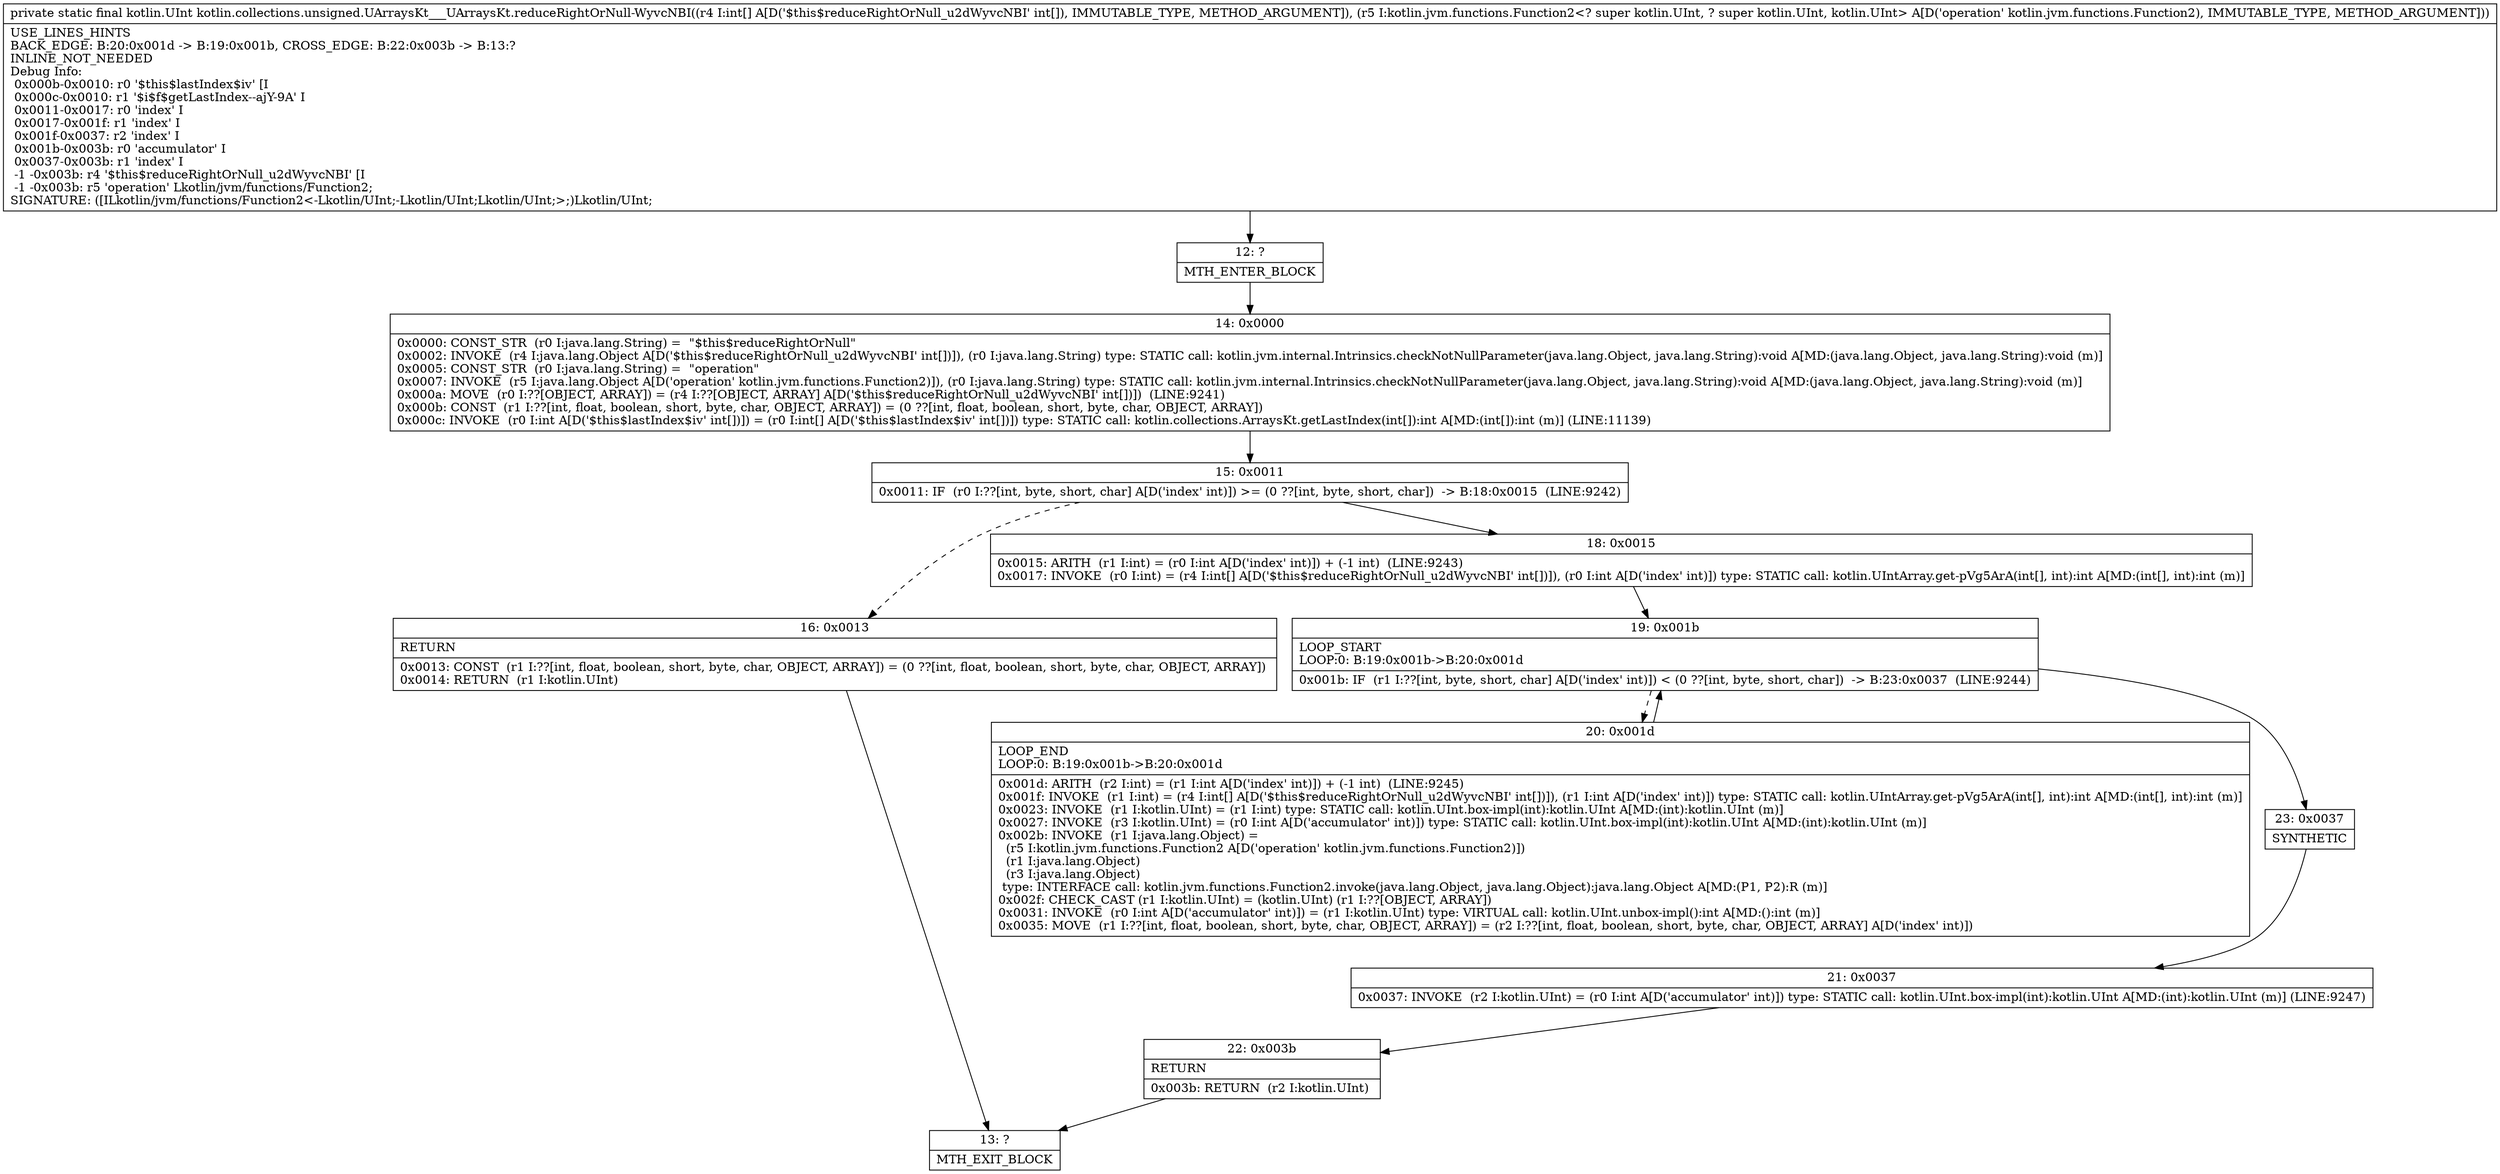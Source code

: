 digraph "CFG forkotlin.collections.unsigned.UArraysKt___UArraysKt.reduceRightOrNull\-WyvcNBI([ILkotlin\/jvm\/functions\/Function2;)Lkotlin\/UInt;" {
Node_12 [shape=record,label="{12\:\ ?|MTH_ENTER_BLOCK\l}"];
Node_14 [shape=record,label="{14\:\ 0x0000|0x0000: CONST_STR  (r0 I:java.lang.String) =  \"$this$reduceRightOrNull\" \l0x0002: INVOKE  (r4 I:java.lang.Object A[D('$this$reduceRightOrNull_u2dWyvcNBI' int[])]), (r0 I:java.lang.String) type: STATIC call: kotlin.jvm.internal.Intrinsics.checkNotNullParameter(java.lang.Object, java.lang.String):void A[MD:(java.lang.Object, java.lang.String):void (m)]\l0x0005: CONST_STR  (r0 I:java.lang.String) =  \"operation\" \l0x0007: INVOKE  (r5 I:java.lang.Object A[D('operation' kotlin.jvm.functions.Function2)]), (r0 I:java.lang.String) type: STATIC call: kotlin.jvm.internal.Intrinsics.checkNotNullParameter(java.lang.Object, java.lang.String):void A[MD:(java.lang.Object, java.lang.String):void (m)]\l0x000a: MOVE  (r0 I:??[OBJECT, ARRAY]) = (r4 I:??[OBJECT, ARRAY] A[D('$this$reduceRightOrNull_u2dWyvcNBI' int[])])  (LINE:9241)\l0x000b: CONST  (r1 I:??[int, float, boolean, short, byte, char, OBJECT, ARRAY]) = (0 ??[int, float, boolean, short, byte, char, OBJECT, ARRAY]) \l0x000c: INVOKE  (r0 I:int A[D('$this$lastIndex$iv' int[])]) = (r0 I:int[] A[D('$this$lastIndex$iv' int[])]) type: STATIC call: kotlin.collections.ArraysKt.getLastIndex(int[]):int A[MD:(int[]):int (m)] (LINE:11139)\l}"];
Node_15 [shape=record,label="{15\:\ 0x0011|0x0011: IF  (r0 I:??[int, byte, short, char] A[D('index' int)]) \>= (0 ??[int, byte, short, char])  \-\> B:18:0x0015  (LINE:9242)\l}"];
Node_16 [shape=record,label="{16\:\ 0x0013|RETURN\l|0x0013: CONST  (r1 I:??[int, float, boolean, short, byte, char, OBJECT, ARRAY]) = (0 ??[int, float, boolean, short, byte, char, OBJECT, ARRAY]) \l0x0014: RETURN  (r1 I:kotlin.UInt) \l}"];
Node_13 [shape=record,label="{13\:\ ?|MTH_EXIT_BLOCK\l}"];
Node_18 [shape=record,label="{18\:\ 0x0015|0x0015: ARITH  (r1 I:int) = (r0 I:int A[D('index' int)]) + (\-1 int)  (LINE:9243)\l0x0017: INVOKE  (r0 I:int) = (r4 I:int[] A[D('$this$reduceRightOrNull_u2dWyvcNBI' int[])]), (r0 I:int A[D('index' int)]) type: STATIC call: kotlin.UIntArray.get\-pVg5ArA(int[], int):int A[MD:(int[], int):int (m)]\l}"];
Node_19 [shape=record,label="{19\:\ 0x001b|LOOP_START\lLOOP:0: B:19:0x001b\-\>B:20:0x001d\l|0x001b: IF  (r1 I:??[int, byte, short, char] A[D('index' int)]) \< (0 ??[int, byte, short, char])  \-\> B:23:0x0037  (LINE:9244)\l}"];
Node_20 [shape=record,label="{20\:\ 0x001d|LOOP_END\lLOOP:0: B:19:0x001b\-\>B:20:0x001d\l|0x001d: ARITH  (r2 I:int) = (r1 I:int A[D('index' int)]) + (\-1 int)  (LINE:9245)\l0x001f: INVOKE  (r1 I:int) = (r4 I:int[] A[D('$this$reduceRightOrNull_u2dWyvcNBI' int[])]), (r1 I:int A[D('index' int)]) type: STATIC call: kotlin.UIntArray.get\-pVg5ArA(int[], int):int A[MD:(int[], int):int (m)]\l0x0023: INVOKE  (r1 I:kotlin.UInt) = (r1 I:int) type: STATIC call: kotlin.UInt.box\-impl(int):kotlin.UInt A[MD:(int):kotlin.UInt (m)]\l0x0027: INVOKE  (r3 I:kotlin.UInt) = (r0 I:int A[D('accumulator' int)]) type: STATIC call: kotlin.UInt.box\-impl(int):kotlin.UInt A[MD:(int):kotlin.UInt (m)]\l0x002b: INVOKE  (r1 I:java.lang.Object) = \l  (r5 I:kotlin.jvm.functions.Function2 A[D('operation' kotlin.jvm.functions.Function2)])\l  (r1 I:java.lang.Object)\l  (r3 I:java.lang.Object)\l type: INTERFACE call: kotlin.jvm.functions.Function2.invoke(java.lang.Object, java.lang.Object):java.lang.Object A[MD:(P1, P2):R (m)]\l0x002f: CHECK_CAST (r1 I:kotlin.UInt) = (kotlin.UInt) (r1 I:??[OBJECT, ARRAY]) \l0x0031: INVOKE  (r0 I:int A[D('accumulator' int)]) = (r1 I:kotlin.UInt) type: VIRTUAL call: kotlin.UInt.unbox\-impl():int A[MD:():int (m)]\l0x0035: MOVE  (r1 I:??[int, float, boolean, short, byte, char, OBJECT, ARRAY]) = (r2 I:??[int, float, boolean, short, byte, char, OBJECT, ARRAY] A[D('index' int)]) \l}"];
Node_23 [shape=record,label="{23\:\ 0x0037|SYNTHETIC\l}"];
Node_21 [shape=record,label="{21\:\ 0x0037|0x0037: INVOKE  (r2 I:kotlin.UInt) = (r0 I:int A[D('accumulator' int)]) type: STATIC call: kotlin.UInt.box\-impl(int):kotlin.UInt A[MD:(int):kotlin.UInt (m)] (LINE:9247)\l}"];
Node_22 [shape=record,label="{22\:\ 0x003b|RETURN\l|0x003b: RETURN  (r2 I:kotlin.UInt) \l}"];
MethodNode[shape=record,label="{private static final kotlin.UInt kotlin.collections.unsigned.UArraysKt___UArraysKt.reduceRightOrNull\-WyvcNBI((r4 I:int[] A[D('$this$reduceRightOrNull_u2dWyvcNBI' int[]), IMMUTABLE_TYPE, METHOD_ARGUMENT]), (r5 I:kotlin.jvm.functions.Function2\<? super kotlin.UInt, ? super kotlin.UInt, kotlin.UInt\> A[D('operation' kotlin.jvm.functions.Function2), IMMUTABLE_TYPE, METHOD_ARGUMENT]))  | USE_LINES_HINTS\lBACK_EDGE: B:20:0x001d \-\> B:19:0x001b, CROSS_EDGE: B:22:0x003b \-\> B:13:?\lINLINE_NOT_NEEDED\lDebug Info:\l  0x000b\-0x0010: r0 '$this$lastIndex$iv' [I\l  0x000c\-0x0010: r1 '$i$f$getLastIndex\-\-ajY\-9A' I\l  0x0011\-0x0017: r0 'index' I\l  0x0017\-0x001f: r1 'index' I\l  0x001f\-0x0037: r2 'index' I\l  0x001b\-0x003b: r0 'accumulator' I\l  0x0037\-0x003b: r1 'index' I\l  \-1 \-0x003b: r4 '$this$reduceRightOrNull_u2dWyvcNBI' [I\l  \-1 \-0x003b: r5 'operation' Lkotlin\/jvm\/functions\/Function2;\lSIGNATURE: ([ILkotlin\/jvm\/functions\/Function2\<\-Lkotlin\/UInt;\-Lkotlin\/UInt;Lkotlin\/UInt;\>;)Lkotlin\/UInt;\l}"];
MethodNode -> Node_12;Node_12 -> Node_14;
Node_14 -> Node_15;
Node_15 -> Node_16[style=dashed];
Node_15 -> Node_18;
Node_16 -> Node_13;
Node_18 -> Node_19;
Node_19 -> Node_20[style=dashed];
Node_19 -> Node_23;
Node_20 -> Node_19;
Node_23 -> Node_21;
Node_21 -> Node_22;
Node_22 -> Node_13;
}


